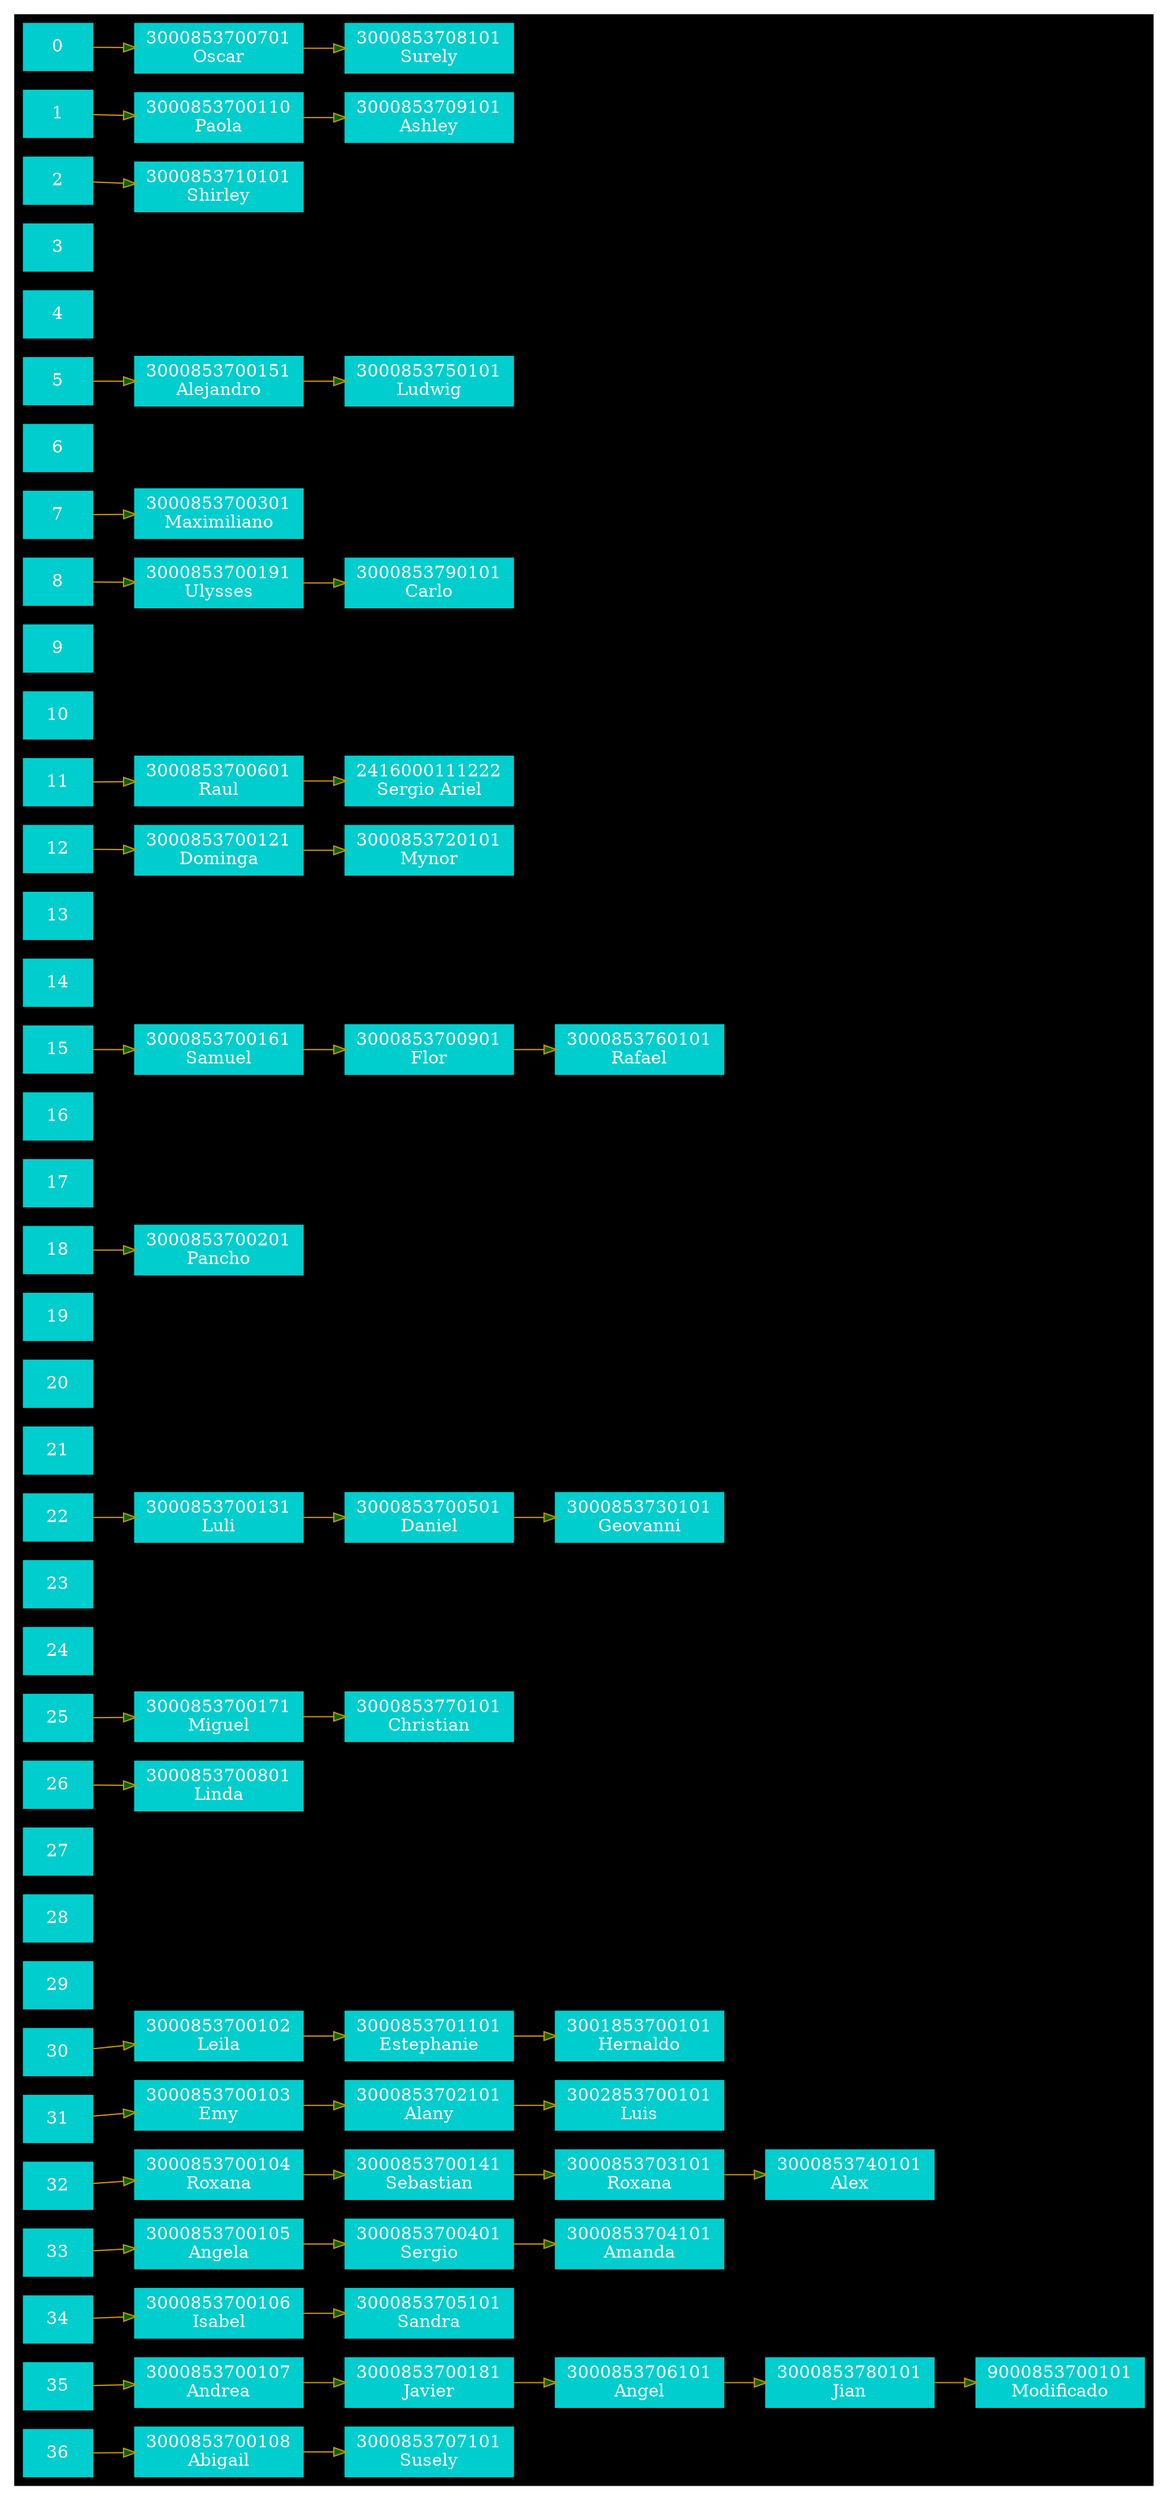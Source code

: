 digraph HashTable {
node[shape=box style="filled" color="cyan3" fontcolor = "white" penwidth=3];
edge[style=filled fillcolor="darkgreen" color="darkgoldenrod3"];
rankdir=LR;
subgraph cluster_0{
bgcolor="black"
"0";
"3000853700701"[label ="3000853700701
Oscar"];
"3000853708101"[label ="3000853708101
Surely"];
"3000853700701"->"3000853708101";
0->"3000853700701";
"1";
"3000853700110"[label ="3000853700110
Paola"];
"3000853709101"[label ="3000853709101
Ashley"];
"3000853700110"->"3000853709101";
1->"3000853700110";
"2";
"3000853710101"[label ="3000853710101
Shirley"];
2->"3000853710101";
"3";
"4";
"5";
"3000853700151"[label ="3000853700151
Alejandro"];
"3000853750101"[label ="3000853750101
Ludwig"];
"3000853700151"->"3000853750101";
5->"3000853700151";
"6";
"7";
"3000853700301"[label ="3000853700301
Maximiliano"];
7->"3000853700301";
"8";
"3000853700191"[label ="3000853700191
Ulysses"];
"3000853790101"[label ="3000853790101
Carlo"];
"3000853700191"->"3000853790101";
8->"3000853700191";
"9";
"10";
"11";
"3000853700601"[label ="3000853700601
Raul"];
"2416000111222"[label ="2416000111222
Sergio Ariel"];
"3000853700601"->"2416000111222";
11->"3000853700601";
"12";
"3000853700121"[label ="3000853700121
Dominga"];
"3000853720101"[label ="3000853720101
Mynor"];
"3000853700121"->"3000853720101";
12->"3000853700121";
"13";
"14";
"15";
"3000853700161"[label ="3000853700161
Samuel"];
"3000853700901"[label ="3000853700901
Flor"];
"3000853760101"[label ="3000853760101
Rafael"];
"3000853700161"->"3000853700901";
"3000853700901"->"3000853760101";
15->"3000853700161";
"16";
"17";
"18";
"3000853700201"[label ="3000853700201
Pancho"];
18->"3000853700201";
"19";
"20";
"21";
"22";
"3000853700131"[label ="3000853700131
Luli"];
"3000853700501"[label ="3000853700501
Daniel"];
"3000853730101"[label ="3000853730101
Geovanni"];
"3000853700131"->"3000853700501";
"3000853700501"->"3000853730101";
22->"3000853700131";
"23";
"24";
"25";
"3000853700171"[label ="3000853700171
Miguel"];
"3000853770101"[label ="3000853770101
Christian"];
"3000853700171"->"3000853770101";
25->"3000853700171";
"26";
"3000853700801"[label ="3000853700801
Linda"];
26->"3000853700801";
"27";
"28";
"29";
"30";
"3000853700102"[label ="3000853700102
Leila"];
"3000853701101"[label ="3000853701101
Estephanie"];
"3001853700101"[label ="3001853700101
Hernaldo"];
"3000853700102"->"3000853701101";
"3000853701101"->"3001853700101";
30->"3000853700102";
"31";
"3000853700103"[label ="3000853700103
Emy"];
"3000853702101"[label ="3000853702101
Alany"];
"3002853700101"[label ="3002853700101
Luis"];
"3000853700103"->"3000853702101";
"3000853702101"->"3002853700101";
31->"3000853700103";
"32";
"3000853700104"[label ="3000853700104
Roxana"];
"3000853700141"[label ="3000853700141
Sebastian"];
"3000853703101"[label ="3000853703101
Roxana"];
"3000853740101"[label ="3000853740101
Alex"];
"3000853700104"->"3000853700141";
"3000853700141"->"3000853703101";
"3000853703101"->"3000853740101";
32->"3000853700104";
"33";
"3000853700105"[label ="3000853700105
Angela"];
"3000853700401"[label ="3000853700401
Sergio"];
"3000853704101"[label ="3000853704101
Amanda"];
"3000853700105"->"3000853700401";
"3000853700401"->"3000853704101";
33->"3000853700105";
"34";
"3000853700106"[label ="3000853700106
Isabel"];
"3000853705101"[label ="3000853705101
Sandra"];
"3000853700106"->"3000853705101";
34->"3000853700106";
"35";
"3000853700107"[label ="3000853700107
Andrea"];
"3000853700181"[label ="3000853700181
Javier"];
"3000853706101"[label ="3000853706101
Angel"];
"3000853780101"[label ="3000853780101
Jian"];
"9000853700101"[label ="9000853700101
Modificado"];
"3000853700107"->"3000853700181";
"3000853700181"->"3000853706101";
"3000853706101"->"3000853780101";
"3000853780101"->"9000853700101";
35->"3000853700107";
"36";
"3000853700108"[label ="3000853700108
Abigail"];
"3000853707101"[label ="3000853707101
Susely"];
"3000853700108"->"3000853707101";
36->"3000853700108";
}
}
